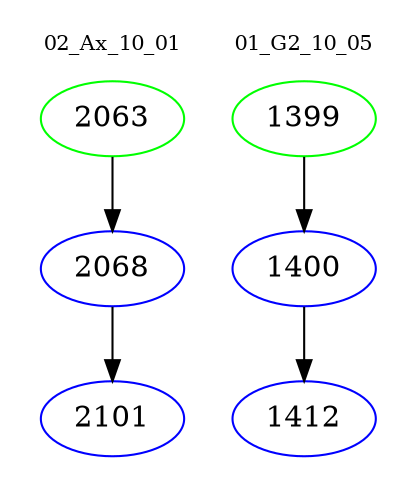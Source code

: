 digraph{
subgraph cluster_0 {
color = white
label = "02_Ax_10_01";
fontsize=10;
T0_2063 [label="2063", color="green"]
T0_2063 -> T0_2068 [color="black"]
T0_2068 [label="2068", color="blue"]
T0_2068 -> T0_2101 [color="black"]
T0_2101 [label="2101", color="blue"]
}
subgraph cluster_1 {
color = white
label = "01_G2_10_05";
fontsize=10;
T1_1399 [label="1399", color="green"]
T1_1399 -> T1_1400 [color="black"]
T1_1400 [label="1400", color="blue"]
T1_1400 -> T1_1412 [color="black"]
T1_1412 [label="1412", color="blue"]
}
}
